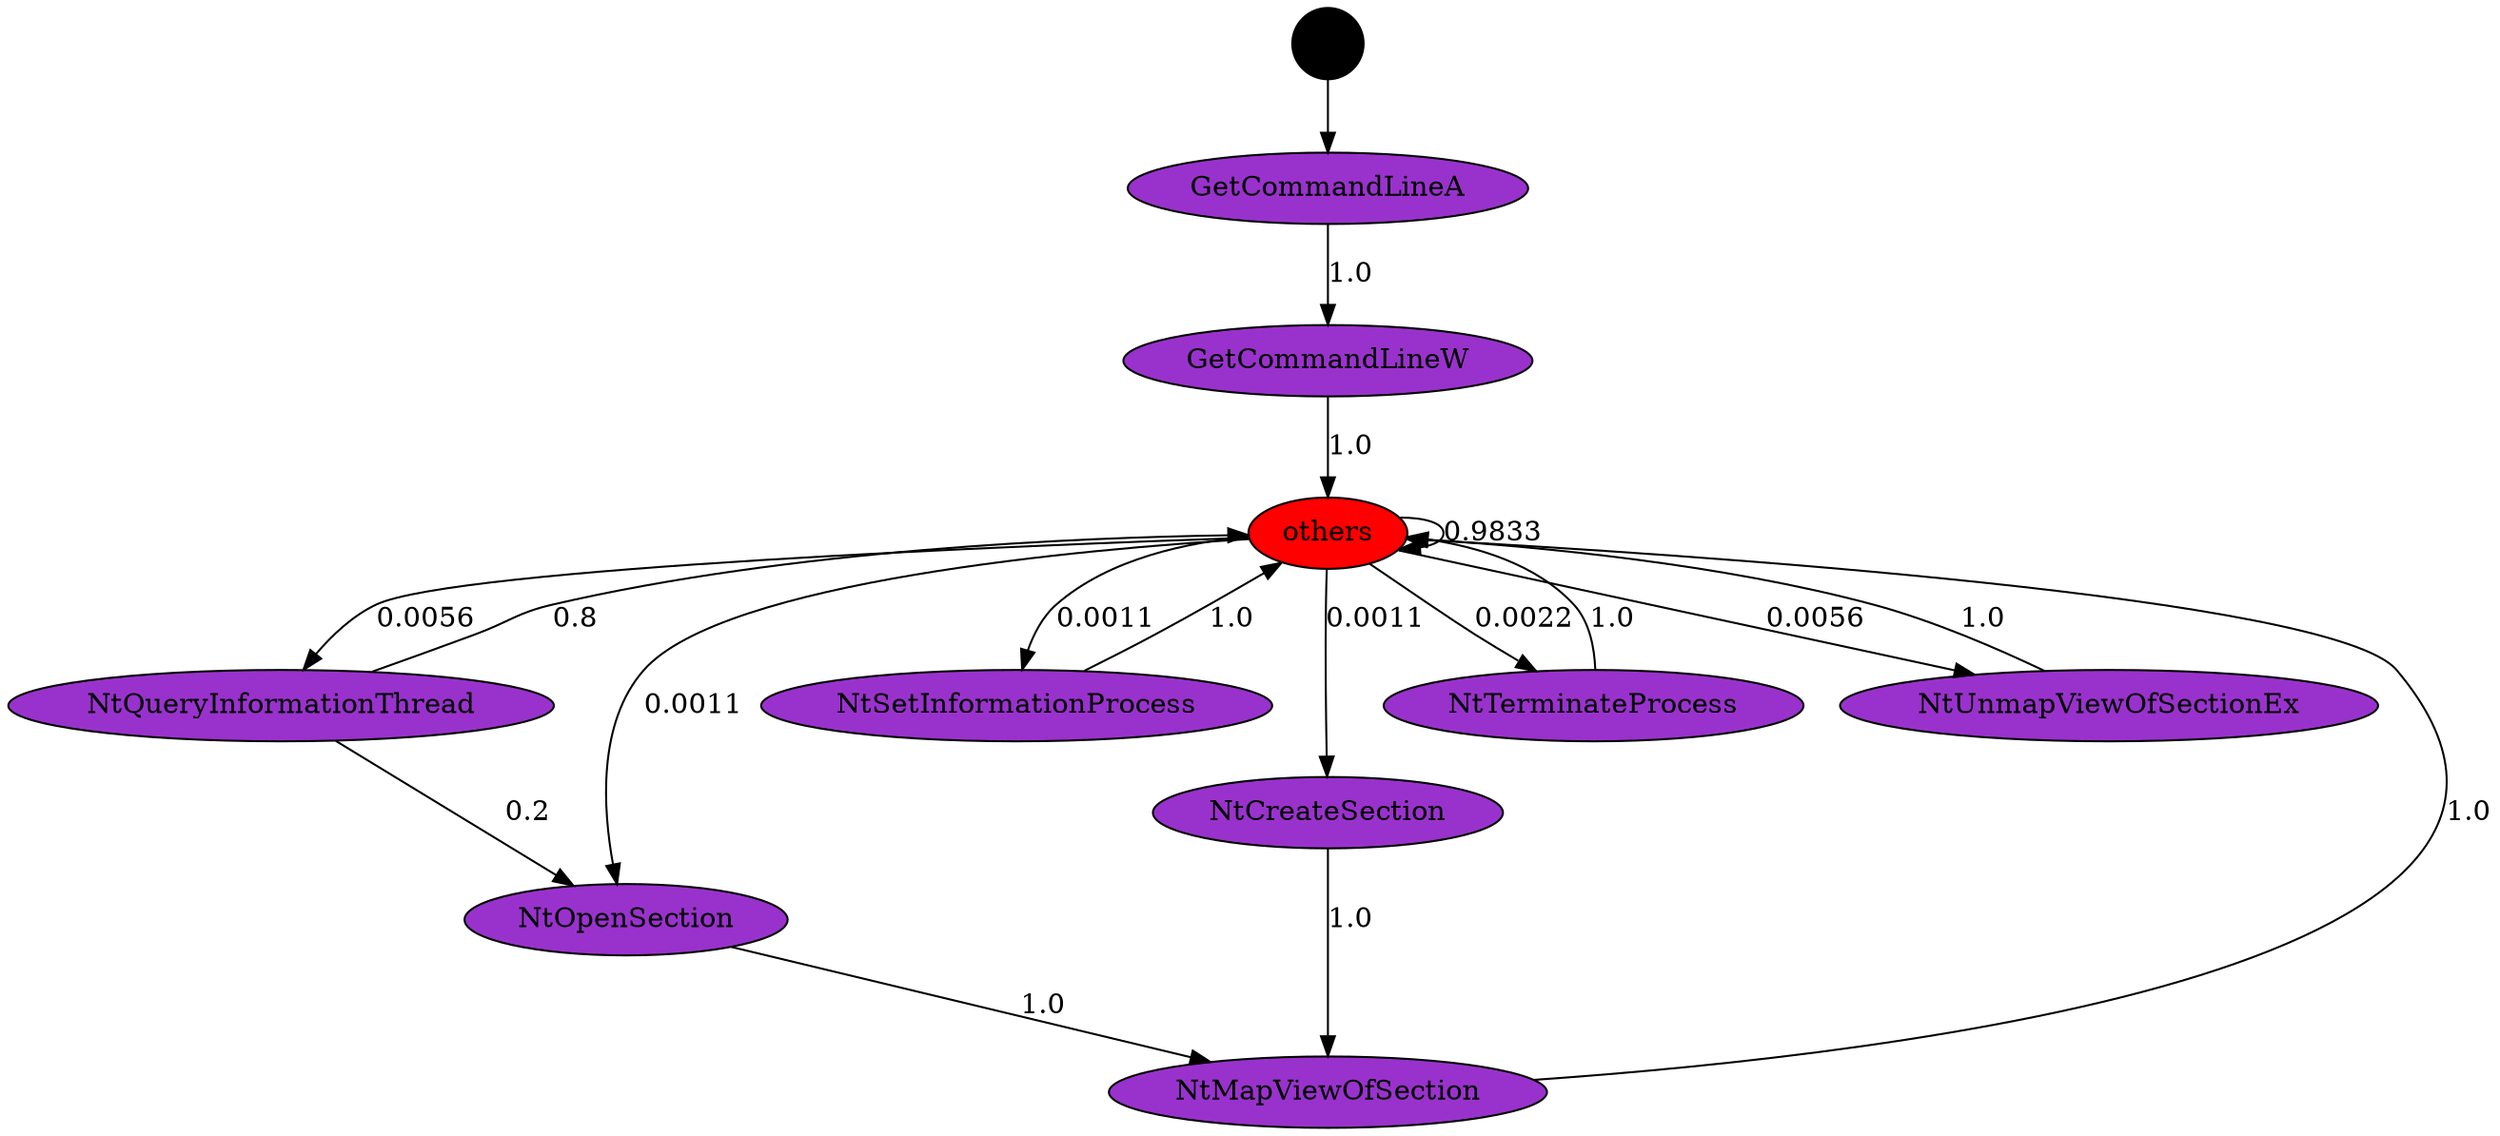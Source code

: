 digraph "./API_PER_CATEGORY/ShellExecute.exe_5292_Processes_API_per_Category_Transition_Matrix" {
	GetCommandLineA [label=GetCommandLineA fillcolor=darkorchid style=filled]
	GetCommandLineW [label=GetCommandLineW fillcolor=darkorchid style=filled]
	GetCommandLineA -> GetCommandLineW [label=1.0]
	Start [label="" fillcolor=black fontcolor=white shape=circle style=filled]
	Start -> GetCommandLineA
	GetCommandLineW [label=GetCommandLineW fillcolor=darkorchid style=filled]
	others [label=others fillcolor=red style=filled]
	GetCommandLineW -> others [label=1.0]
	others [label=others fillcolor=red style=filled]
	others [label=others fillcolor=red style=filled]
	others -> others [label=0.9833]
	others [label=others fillcolor=red style=filled]
	NtQueryInformationThread [label=NtQueryInformationThread fillcolor=darkorchid style=filled]
	others -> NtQueryInformationThread [label=0.0056]
	others [label=others fillcolor=red style=filled]
	NtOpenSection [label=NtOpenSection fillcolor=darkorchid style=filled]
	others -> NtOpenSection [label=0.0011]
	others [label=others fillcolor=red style=filled]
	NtSetInformationProcess [label=NtSetInformationProcess fillcolor=darkorchid style=filled]
	others -> NtSetInformationProcess [label=0.0011]
	others [label=others fillcolor=red style=filled]
	NtCreateSection [label=NtCreateSection fillcolor=darkorchid style=filled]
	others -> NtCreateSection [label=0.0011]
	others [label=others fillcolor=red style=filled]
	NtTerminateProcess [label=NtTerminateProcess fillcolor=darkorchid style=filled]
	others -> NtTerminateProcess [label=0.0022]
	others [label=others fillcolor=red style=filled]
	NtUnmapViewOfSectionEx [label=NtUnmapViewOfSectionEx fillcolor=darkorchid style=filled]
	others -> NtUnmapViewOfSectionEx [label=0.0056]
	NtQueryInformationThread [label=NtQueryInformationThread fillcolor=darkorchid style=filled]
	others [label=others fillcolor=red style=filled]
	NtQueryInformationThread -> others [label=0.8]
	NtQueryInformationThread [label=NtQueryInformationThread fillcolor=darkorchid style=filled]
	NtOpenSection [label=NtOpenSection fillcolor=darkorchid style=filled]
	NtQueryInformationThread -> NtOpenSection [label=0.2]
	NtOpenSection [label=NtOpenSection fillcolor=darkorchid style=filled]
	NtMapViewOfSection [label=NtMapViewOfSection fillcolor=darkorchid style=filled]
	NtOpenSection -> NtMapViewOfSection [label=1.0]
	NtMapViewOfSection [label=NtMapViewOfSection fillcolor=darkorchid style=filled]
	others [label=others fillcolor=red style=filled]
	NtMapViewOfSection -> others [label=1.0]
	NtSetInformationProcess [label=NtSetInformationProcess fillcolor=darkorchid style=filled]
	others [label=others fillcolor=red style=filled]
	NtSetInformationProcess -> others [label=1.0]
	NtCreateSection [label=NtCreateSection fillcolor=darkorchid style=filled]
	NtMapViewOfSection [label=NtMapViewOfSection fillcolor=darkorchid style=filled]
	NtCreateSection -> NtMapViewOfSection [label=1.0]
	NtTerminateProcess [label=NtTerminateProcess fillcolor=darkorchid style=filled]
	others [label=others fillcolor=red style=filled]
	NtTerminateProcess -> others [label=1.0]
	NtUnmapViewOfSectionEx [label=NtUnmapViewOfSectionEx fillcolor=darkorchid style=filled]
	others [label=others fillcolor=red style=filled]
	NtUnmapViewOfSectionEx -> others [label=1.0]
}
